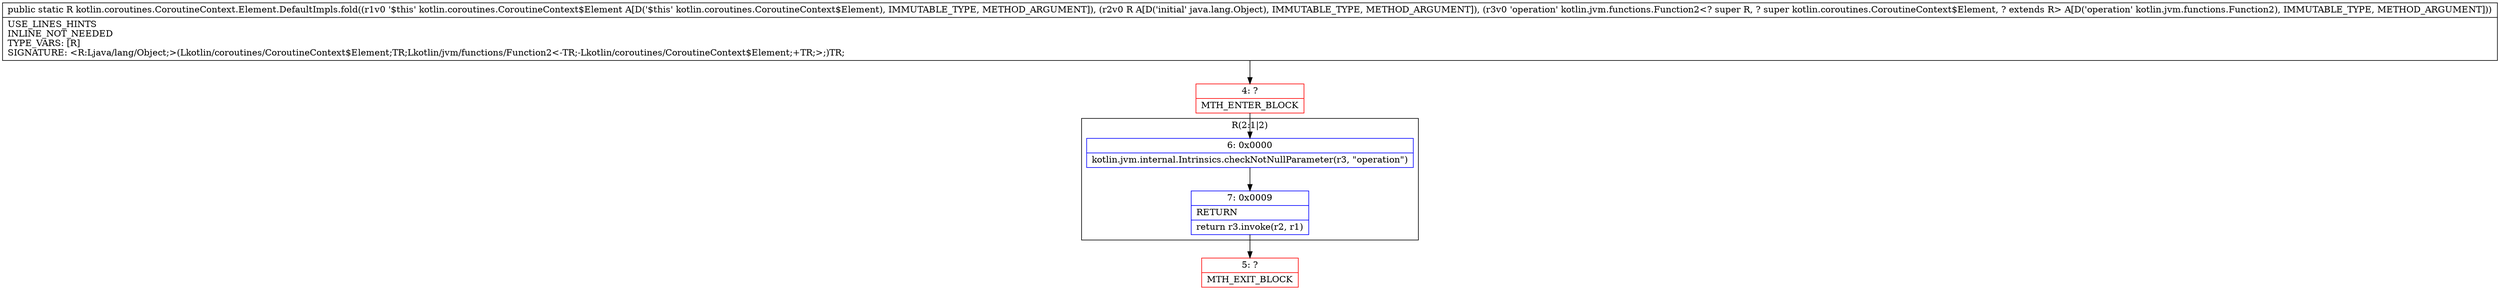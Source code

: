 digraph "CFG forkotlin.coroutines.CoroutineContext.Element.DefaultImpls.fold(Lkotlin\/coroutines\/CoroutineContext$Element;Ljava\/lang\/Object;Lkotlin\/jvm\/functions\/Function2;)Ljava\/lang\/Object;" {
subgraph cluster_Region_1299321695 {
label = "R(2:1|2)";
node [shape=record,color=blue];
Node_6 [shape=record,label="{6\:\ 0x0000|kotlin.jvm.internal.Intrinsics.checkNotNullParameter(r3, \"operation\")\l}"];
Node_7 [shape=record,label="{7\:\ 0x0009|RETURN\l|return r3.invoke(r2, r1)\l}"];
}
Node_4 [shape=record,color=red,label="{4\:\ ?|MTH_ENTER_BLOCK\l}"];
Node_5 [shape=record,color=red,label="{5\:\ ?|MTH_EXIT_BLOCK\l}"];
MethodNode[shape=record,label="{public static R kotlin.coroutines.CoroutineContext.Element.DefaultImpls.fold((r1v0 '$this' kotlin.coroutines.CoroutineContext$Element A[D('$this' kotlin.coroutines.CoroutineContext$Element), IMMUTABLE_TYPE, METHOD_ARGUMENT]), (r2v0 R A[D('initial' java.lang.Object), IMMUTABLE_TYPE, METHOD_ARGUMENT]), (r3v0 'operation' kotlin.jvm.functions.Function2\<? super R, ? super kotlin.coroutines.CoroutineContext$Element, ? extends R\> A[D('operation' kotlin.jvm.functions.Function2), IMMUTABLE_TYPE, METHOD_ARGUMENT]))  | USE_LINES_HINTS\lINLINE_NOT_NEEDED\lTYPE_VARS: [R]\lSIGNATURE: \<R:Ljava\/lang\/Object;\>(Lkotlin\/coroutines\/CoroutineContext$Element;TR;Lkotlin\/jvm\/functions\/Function2\<\-TR;\-Lkotlin\/coroutines\/CoroutineContext$Element;+TR;\>;)TR;\l}"];
MethodNode -> Node_4;Node_6 -> Node_7;
Node_7 -> Node_5;
Node_4 -> Node_6;
}

